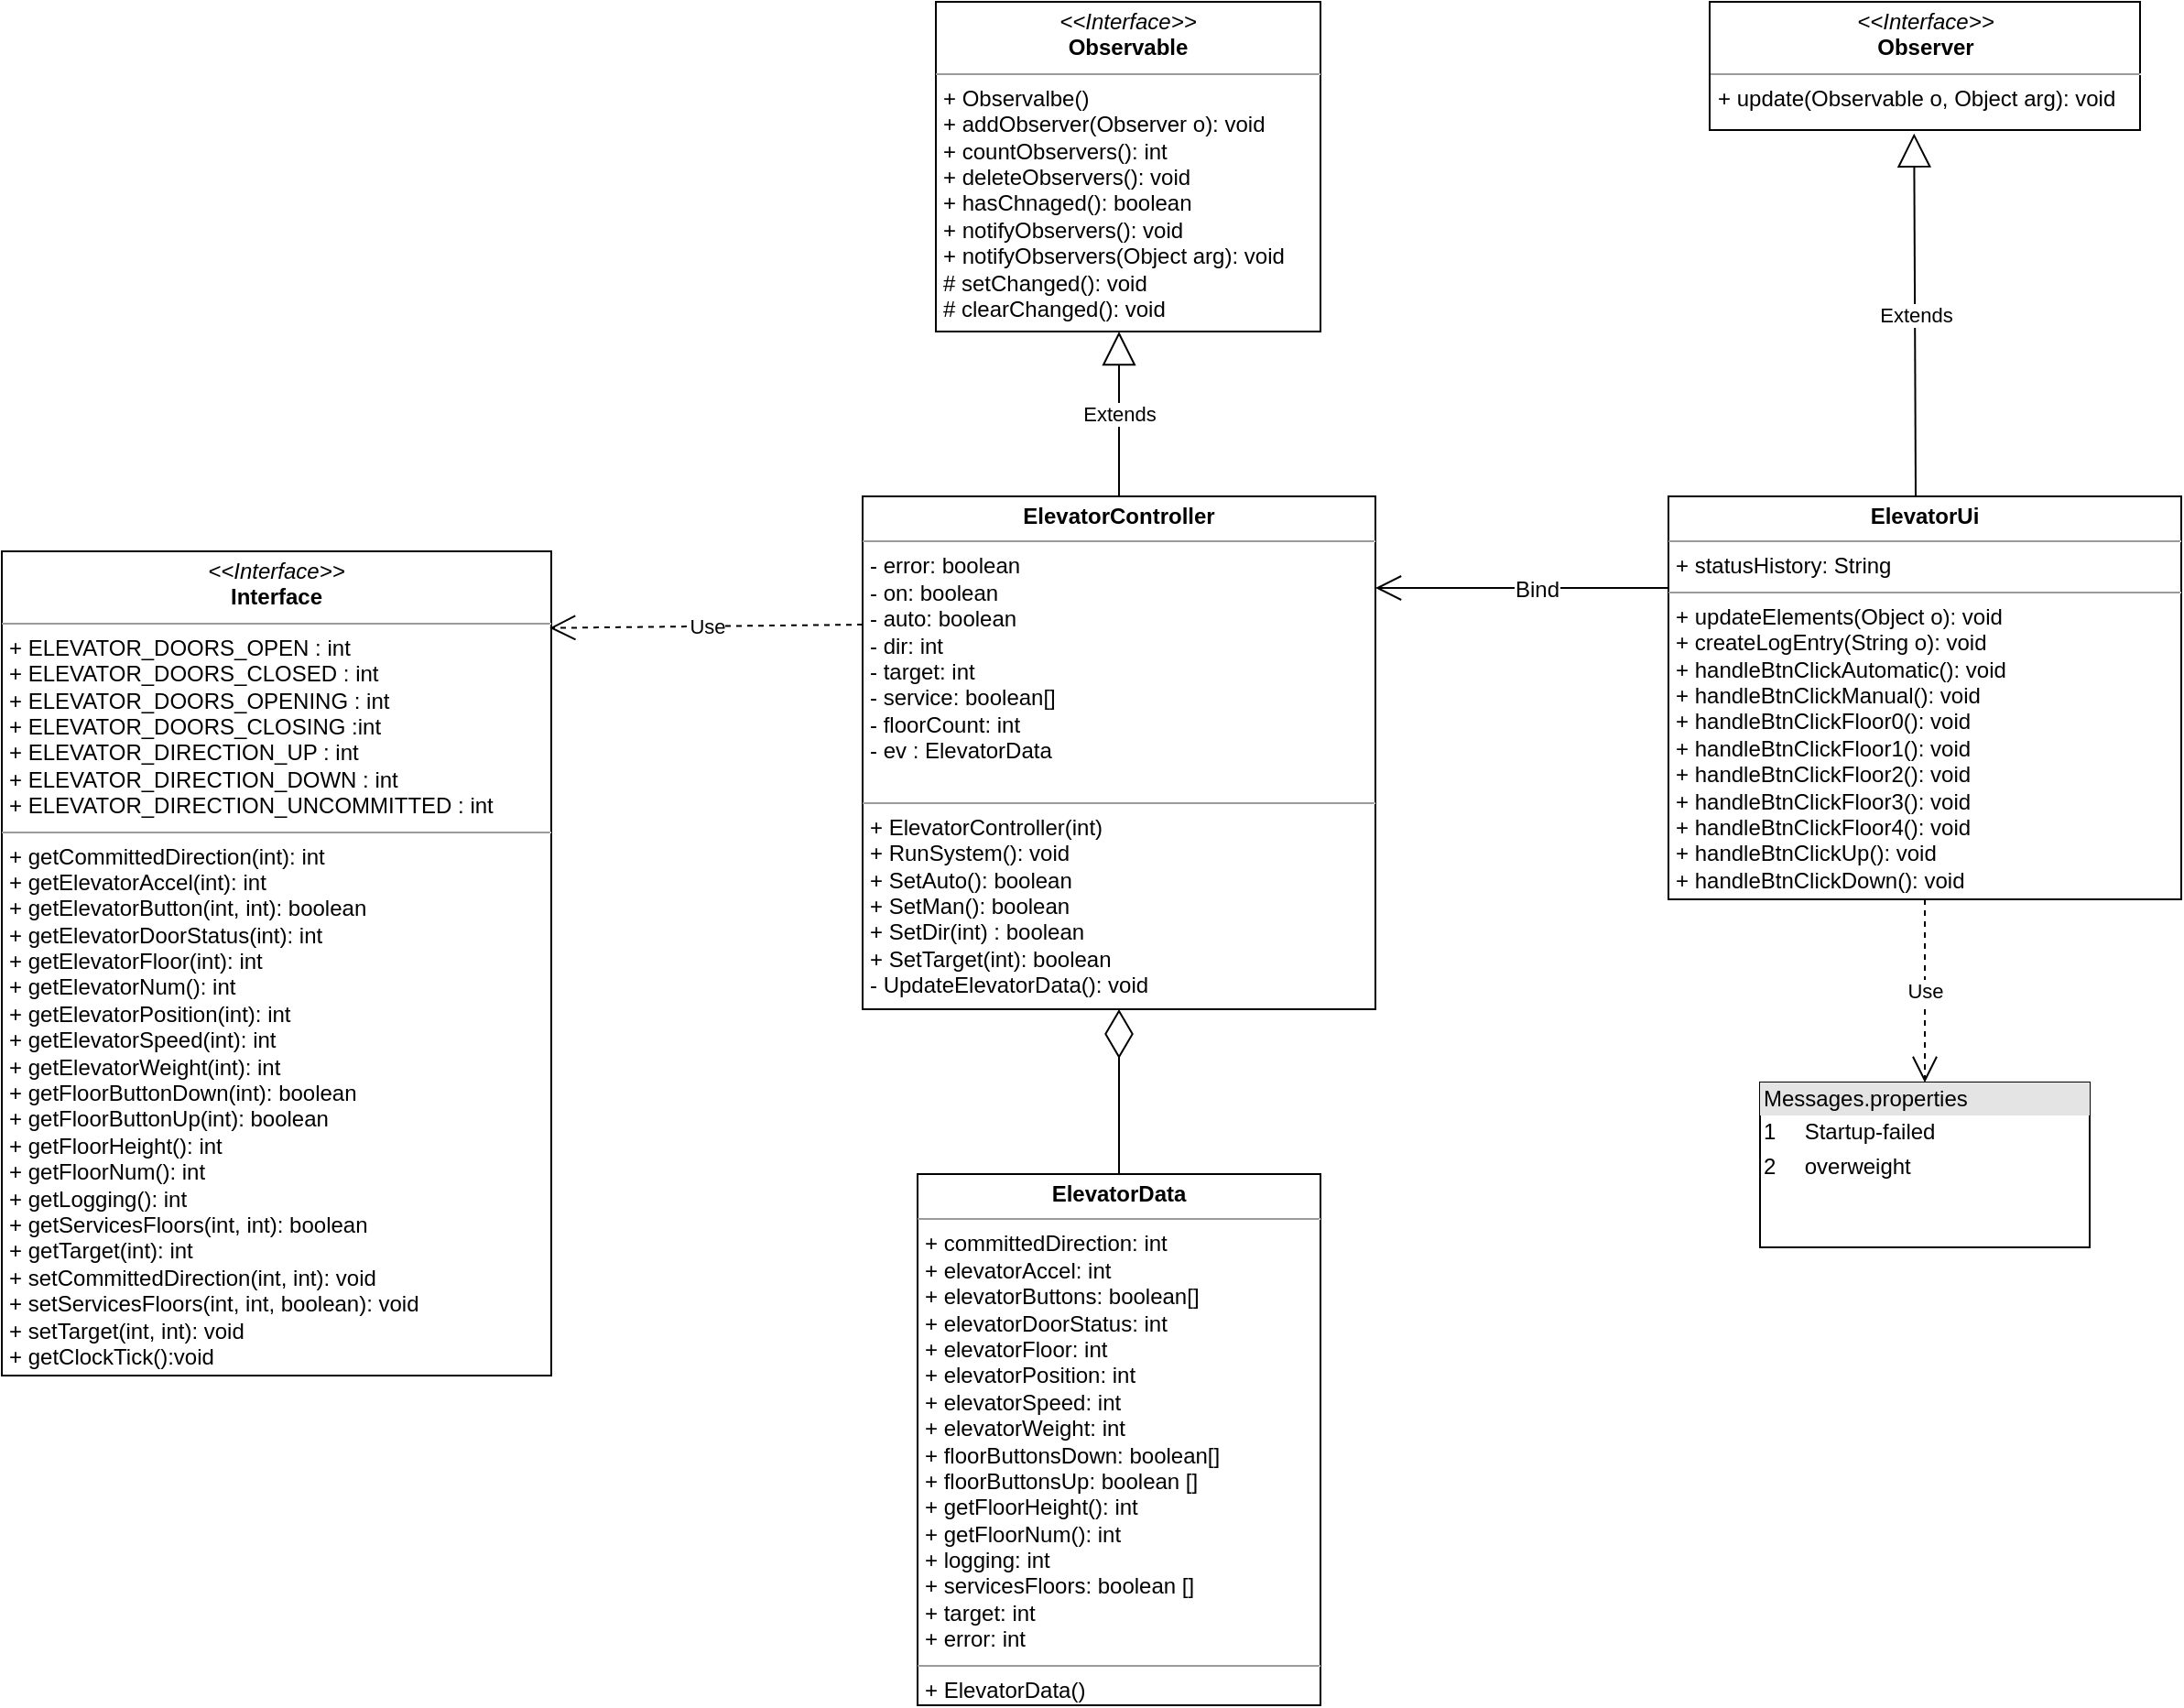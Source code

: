 <mxfile version="12.4.2" type="device" pages="1"><diagram name="Page-1" id="9f46799a-70d6-7492-0946-bef42562c5a5"><mxGraphModel dx="652" dy="847" grid="1" gridSize="10" guides="1" tooltips="1" connect="1" arrows="1" fold="1" page="1" pageScale="1" pageWidth="1654" pageHeight="1169" background="#ffffff" math="0" shadow="0"><root><mxCell id="0"/><mxCell id="1" parent="0"/><mxCell id="Hpoyc9-WSp6cA8vQTSdv-34" value="&lt;p style=&quot;margin: 0px ; margin-top: 4px ; text-align: center&quot;&gt;&lt;b&gt;ElevatorController&lt;/b&gt;&lt;/p&gt;&lt;hr size=&quot;1&quot;&gt;&lt;p style=&quot;margin: 0px ; margin-left: 4px&quot;&gt;- error: boolean&lt;/p&gt;&lt;p style=&quot;margin: 0px ; margin-left: 4px&quot;&gt;- on: boolean&lt;/p&gt;&lt;p style=&quot;margin: 0px ; margin-left: 4px&quot;&gt;- auto: boolean&lt;/p&gt;&lt;p style=&quot;margin: 0px ; margin-left: 4px&quot;&gt;- dir: int&lt;/p&gt;&lt;p style=&quot;margin: 0px ; margin-left: 4px&quot;&gt;- target: int&lt;/p&gt;&lt;p style=&quot;margin: 0px ; margin-left: 4px&quot;&gt;- service: boolean[]&lt;/p&gt;&lt;p style=&quot;margin: 0px ; margin-left: 4px&quot;&gt;- floorCount: int&amp;nbsp;&amp;nbsp;&lt;/p&gt;&lt;p style=&quot;margin: 0px ; margin-left: 4px&quot;&gt;- ev : ElevatorData&amp;nbsp;&lt;/p&gt;&lt;b style=&quot;text-align: center&quot;&gt;&lt;br&gt;&lt;/b&gt;&lt;hr size=&quot;1&quot;&gt;&lt;p style=&quot;margin: 0px ; margin-left: 4px&quot;&gt;+ ElevatorController(int)&lt;/p&gt;&lt;p style=&quot;margin: 0px ; margin-left: 4px&quot;&gt;+ RunSystem(): void&lt;/p&gt;&lt;p style=&quot;margin: 0px 0px 0px 4px&quot;&gt;+ SetAuto(): boolean&lt;/p&gt;&lt;p style=&quot;margin: 0px 0px 0px 4px&quot;&gt;+ SetMan(): boolean&lt;br&gt;&lt;/p&gt;&lt;p style=&quot;margin: 0px 0px 0px 4px&quot;&gt;+ SetDir(int) : boolean&lt;/p&gt;&lt;div&gt;&lt;p style=&quot;margin: 0px 0px 0px 4px&quot;&gt;+ SetTarget(int):&amp;nbsp;&lt;span&gt;boolean&lt;/span&gt;&lt;/p&gt;&lt;/div&gt;&lt;p style=&quot;margin: 0px ; margin-left: 4px&quot;&gt;- UpdateElevatorData(): void&lt;/p&gt;&lt;p style=&quot;margin: 0px ; margin-left: 4px&quot;&gt;&lt;br&gt;&lt;/p&gt;&lt;p style=&quot;margin: 0px ; margin-left: 4px&quot;&gt;&lt;br&gt;&lt;/p&gt;&lt;p style=&quot;margin: 0px ; margin-left: 4px&quot;&gt;&lt;br&gt;&lt;/p&gt;" style="verticalAlign=top;align=left;overflow=fill;fontSize=12;fontFamily=Helvetica;html=1;" parent="1" vertex="1"><mxGeometry x="860" y="510" width="280" height="280" as="geometry"/></mxCell><mxCell id="r5dNjyVJIuqeDngbLczi-1" value="&lt;p style=&quot;margin: 0px ; margin-top: 4px ; text-align: center&quot;&gt;&lt;i&gt;&amp;lt;&amp;lt;Interface&amp;gt;&amp;gt;&lt;/i&gt;&lt;br&gt;&lt;b&gt;Interface&lt;/b&gt;&lt;/p&gt;&lt;hr size=&quot;1&quot;&gt;&lt;p style=&quot;margin: 0px ; margin-left: 4px&quot;&gt;+ ELEVATOR_DOORS_OPEN : int&lt;span style=&quot;white-space: pre&quot;&gt;&#9;&lt;/span&gt;&lt;/p&gt;&lt;p style=&quot;margin: 0px ; margin-left: 4px&quot;&gt;&lt;span&gt;+ ELEVATOR_DOORS_CLOSED : int&lt;/span&gt;&lt;br&gt;&lt;/p&gt;&lt;p style=&quot;margin: 0px ; margin-left: 4px&quot;&gt;&lt;span&gt;+ ELEVATOR_DOORS_OPENING : int&lt;/span&gt;&lt;/p&gt;&lt;p style=&quot;margin: 0px ; margin-left: 4px&quot;&gt;&lt;span&gt;+ ELEVATOR_DOORS_CLOSING :int&lt;/span&gt;&lt;/p&gt;&lt;p style=&quot;margin: 0px ; margin-left: 4px&quot;&gt;&lt;span&gt;+ ELEVATOR_DIRECTION_UP : int&lt;/span&gt;&lt;span style=&quot;white-space: pre&quot;&gt;&#9;&#9;&#9;&#9;&lt;/span&gt;&lt;br&gt;&lt;/p&gt;&lt;p style=&quot;margin: 0px ; margin-left: 4px&quot;&gt;&lt;span&gt;+ ELEVATOR_DIRECTION_DOWN : int&lt;/span&gt;&lt;span style=&quot;white-space: pre&quot;&gt;&#9;&#9;&#9;&lt;/span&gt;&lt;/p&gt;&lt;p style=&quot;margin: 0px ; margin-left: 4px&quot;&gt;&lt;span&gt;+ ELEVATOR_DIRECTION_UNCOMMITTED : int&lt;/span&gt;&lt;span style=&quot;white-space: pre&quot;&gt;&#9;&#9;&lt;/span&gt;&lt;/p&gt;&lt;hr size=&quot;1&quot;&gt;&lt;p style=&quot;margin: 0px 0px 0px 4px&quot;&gt;&lt;span style=&quot;white-space: normal&quot;&gt;+ getCommittedDirection(int): int&lt;/span&gt;&lt;br&gt;&lt;/p&gt;&lt;p style=&quot;margin: 0px 0px 0px 4px&quot;&gt;&lt;span style=&quot;white-space: normal&quot;&gt;+ getElevatorAccel(int): int&lt;/span&gt;&lt;span style=&quot;white-space: normal&quot;&gt;&lt;br&gt;&lt;/span&gt;&lt;/p&gt;&lt;p style=&quot;margin: 0px 0px 0px 4px&quot;&gt;&lt;span style=&quot;white-space: normal&quot;&gt;+ getElevatorButton(int, int): boolean&lt;/span&gt;&lt;br&gt;&lt;/p&gt;&lt;p style=&quot;margin: 0px 0px 0px 4px&quot;&gt;&lt;span style=&quot;white-space: normal&quot;&gt;+ getElevatorDoorStatus(int): int&lt;/span&gt;&lt;span style=&quot;white-space: normal&quot;&gt;&lt;br&gt;&lt;/span&gt;&lt;/p&gt;&lt;p style=&quot;margin: 0px 0px 0px 4px&quot;&gt;&lt;span style=&quot;white-space: normal&quot;&gt;+ getElevatorFloor(int): int&lt;/span&gt;&lt;span style=&quot;white-space: normal&quot;&gt;&lt;br&gt;&lt;/span&gt;&lt;/p&gt;&lt;p style=&quot;margin: 0px 0px 0px 4px&quot;&gt;&lt;span style=&quot;white-space: normal&quot;&gt;+ getElevatorNum(): int&lt;/span&gt;&lt;span style=&quot;white-space: normal&quot;&gt;&lt;br&gt;&lt;/span&gt;&lt;/p&gt;&lt;p style=&quot;margin: 0px 0px 0px 4px&quot;&gt;&lt;span style=&quot;white-space: normal&quot;&gt;+ getElevatorPosition(int): int&lt;/span&gt;&lt;span style=&quot;white-space: normal&quot;&gt;&lt;br&gt;&lt;/span&gt;&lt;/p&gt;&lt;p style=&quot;margin: 0px 0px 0px 4px&quot;&gt;&lt;span style=&quot;white-space: normal&quot;&gt;+ getElevatorSpeed(int): int&lt;/span&gt;&lt;span style=&quot;white-space: normal&quot;&gt;&lt;br&gt;&lt;/span&gt;&lt;/p&gt;&lt;p style=&quot;margin: 0px 0px 0px 4px&quot;&gt;&lt;span style=&quot;white-space: normal&quot;&gt;+ getElevatorWeight(int): int&lt;/span&gt;&lt;span style=&quot;white-space: normal&quot;&gt;&lt;br&gt;&lt;/span&gt;&lt;/p&gt;&lt;p style=&quot;margin: 0px 0px 0px 4px&quot;&gt;&lt;span style=&quot;white-space: normal&quot;&gt;+ getFloorButtonDown(int): boolean&lt;/span&gt;&lt;span style=&quot;white-space: normal&quot;&gt;&lt;br&gt;&lt;/span&gt;&lt;/p&gt;&lt;p style=&quot;margin: 0px 0px 0px 4px&quot;&gt;&lt;span style=&quot;white-space: normal&quot;&gt;+ getFloorButtonUp(int): boolean&lt;/span&gt;&lt;span style=&quot;white-space: normal&quot;&gt;&lt;br&gt;&lt;/span&gt;&lt;/p&gt;&lt;p style=&quot;margin: 0px 0px 0px 4px&quot;&gt;&lt;span style=&quot;white-space: normal&quot;&gt;+ getFloorHeight(): int&lt;/span&gt;&lt;span style=&quot;white-space: normal&quot;&gt;&lt;br&gt;&lt;/span&gt;&lt;/p&gt;&lt;p style=&quot;margin: 0px 0px 0px 4px&quot;&gt;&lt;span style=&quot;white-space: normal&quot;&gt;+ getFloorNum(): int&lt;/span&gt;&lt;span style=&quot;white-space: normal&quot;&gt;&lt;br&gt;&lt;/span&gt;&lt;/p&gt;&lt;p style=&quot;margin: 0px 0px 0px 4px&quot;&gt;&lt;span style=&quot;white-space: normal&quot;&gt;+ getLogging(): int&lt;/span&gt;&lt;span style=&quot;white-space: normal&quot;&gt;&lt;br&gt;&lt;/span&gt;&lt;/p&gt;&lt;p style=&quot;margin: 0px 0px 0px 4px&quot;&gt;&lt;span style=&quot;white-space: normal&quot;&gt;+ getServicesFloors(int, int): boolean&lt;/span&gt;&lt;span style=&quot;white-space: normal&quot;&gt;&lt;br&gt;&lt;/span&gt;&lt;/p&gt;&lt;p style=&quot;margin: 0px 0px 0px 4px&quot;&gt;&lt;span style=&quot;white-space: normal&quot;&gt;+ getTarget(int): int&lt;/span&gt;&lt;span style=&quot;white-space: normal&quot;&gt;&lt;br&gt;&lt;/span&gt;&lt;/p&gt;&lt;p style=&quot;margin: 0px 0px 0px 4px&quot;&gt;&lt;span style=&quot;white-space: normal&quot;&gt;+ setCommittedDirection(int, int): void&lt;/span&gt;&lt;span style=&quot;white-space: normal&quot;&gt;&lt;br&gt;&lt;/span&gt;&lt;/p&gt;&lt;p style=&quot;margin: 0px 0px 0px 4px&quot;&gt;&lt;span style=&quot;white-space: normal&quot;&gt;+ setServicesFloors(int, int, boolean): void&lt;/span&gt;&lt;span style=&quot;white-space: normal&quot;&gt;&lt;br&gt;&lt;/span&gt;&lt;/p&gt;&lt;p style=&quot;margin: 0px 0px 0px 4px&quot;&gt;&lt;span style=&quot;white-space: normal&quot;&gt;+ setTarget(int, int): void&lt;/span&gt;&lt;br&gt;&lt;/p&gt;&lt;p style=&quot;margin: 0px 0px 0px 4px&quot;&gt;+&amp;nbsp;getClockTick():void&lt;/p&gt;" style="verticalAlign=top;align=left;overflow=fill;fontSize=12;fontFamily=Helvetica;html=1;" vertex="1" parent="1"><mxGeometry x="390" y="540" width="300" height="450" as="geometry"/></mxCell><mxCell id="r5dNjyVJIuqeDngbLczi-3" value="Use" style="endArrow=open;endSize=12;dashed=1;html=1;entryX=0.997;entryY=0.093;entryDx=0;entryDy=0;entryPerimeter=0;exitX=0;exitY=0.25;exitDx=0;exitDy=0;" edge="1" parent="1" source="Hpoyc9-WSp6cA8vQTSdv-34" target="r5dNjyVJIuqeDngbLczi-1"><mxGeometry width="160" relative="1" as="geometry"><mxPoint x="610" y="990" as="sourcePoint"/><mxPoint x="770" y="990" as="targetPoint"/></mxGeometry></mxCell><mxCell id="r5dNjyVJIuqeDngbLczi-4" value="&lt;p style=&quot;margin: 0px ; margin-top: 4px ; text-align: center&quot;&gt;&lt;i&gt;&amp;lt;&amp;lt;Interface&amp;gt;&amp;gt;&lt;/i&gt;&lt;br&gt;&lt;b&gt;Observer&lt;/b&gt;&lt;/p&gt;&lt;hr size=&quot;1&quot;&gt;&lt;p style=&quot;margin: 0px ; margin-left: 4px&quot;&gt;&lt;/p&gt;&lt;p style=&quot;margin: 0px ; margin-left: 4px&quot;&gt;+ update(Observable o, Object arg): void&lt;br&gt;&lt;br&gt;&lt;/p&gt;" style="verticalAlign=top;align=left;overflow=fill;fontSize=12;fontFamily=Helvetica;html=1;" vertex="1" parent="1"><mxGeometry x="1322.5" y="240" width="235" height="70" as="geometry"/></mxCell><mxCell id="r5dNjyVJIuqeDngbLczi-5" value="&lt;p style=&quot;margin: 0px ; margin-top: 4px ; text-align: center&quot;&gt;&lt;i&gt;&amp;lt;&amp;lt;Interface&amp;gt;&amp;gt;&lt;/i&gt;&lt;br&gt;&lt;b&gt;Observable&lt;/b&gt;&lt;/p&gt;&lt;hr size=&quot;1&quot;&gt;&lt;p style=&quot;margin: 0px ; margin-left: 4px&quot;&gt;&lt;/p&gt;&lt;p style=&quot;margin: 0px ; margin-left: 4px&quot;&gt;+ Observalbe()&lt;/p&gt;&lt;p style=&quot;margin: 0px ; margin-left: 4px&quot;&gt;+ addObserver(Observer o): void&lt;br&gt;&lt;/p&gt;&lt;p style=&quot;margin: 0px ; margin-left: 4px&quot;&gt;+ countObservers(): int&lt;br&gt;&lt;/p&gt;&lt;p style=&quot;margin: 0px ; margin-left: 4px&quot;&gt;+ deleteObservers(): void&lt;br&gt;&lt;/p&gt;&lt;p style=&quot;margin: 0px ; margin-left: 4px&quot;&gt;+ hasChnaged(): boolean&lt;br&gt;&lt;/p&gt;&lt;p style=&quot;margin: 0px ; margin-left: 4px&quot;&gt;+ notifyObservers(): void&lt;br&gt;&lt;/p&gt;&lt;p style=&quot;margin: 0px ; margin-left: 4px&quot;&gt;+ notifyObservers(Object arg): void&lt;br&gt;&lt;/p&gt;&lt;p style=&quot;margin: 0px ; margin-left: 4px&quot;&gt;# setChanged(): void&lt;br&gt;&lt;/p&gt;&lt;p style=&quot;margin: 0px ; margin-left: 4px&quot;&gt;# clearChanged(): void&lt;br&gt;&lt;/p&gt;" style="verticalAlign=top;align=left;overflow=fill;fontSize=12;fontFamily=Helvetica;html=1;" vertex="1" parent="1"><mxGeometry x="900" y="240" width="210" height="180" as="geometry"/></mxCell><mxCell id="r5dNjyVJIuqeDngbLczi-7" value="&lt;p style=&quot;margin: 0px ; margin-top: 4px ; text-align: center&quot;&gt;&lt;b&gt;ElevatorUi&lt;/b&gt;&lt;/p&gt;&lt;hr size=&quot;1&quot;&gt;&lt;p style=&quot;margin: 0px ; margin-left: 4px&quot;&gt;+ statusHistory: String&lt;/p&gt;&lt;hr size=&quot;1&quot;&gt;&lt;p style=&quot;margin: 0px ; margin-left: 4px&quot;&gt;+ updateElements(Object o): void&lt;/p&gt;&lt;p style=&quot;margin: 0px ; margin-left: 4px&quot;&gt;+ createLogEntry(String o): void&lt;br&gt;&lt;/p&gt;&lt;p style=&quot;margin: 0px ; margin-left: 4px&quot;&gt;+&amp;nbsp;handleBtnClickAutomatic(): void&amp;nbsp;&lt;/p&gt;&lt;p style=&quot;margin: 0px ; margin-left: 4px&quot;&gt;+&amp;nbsp;handleBtnClickManual(): void&lt;br&gt;&lt;/p&gt;&lt;p style=&quot;margin: 0px ; margin-left: 4px&quot;&gt;+&amp;nbsp;handleBtnClickFloor0(): void&lt;br&gt;&lt;/p&gt;&lt;p style=&quot;margin: 0px ; margin-left: 4px&quot;&gt;+&amp;nbsp;handleBtnClickFloor1(): void&lt;br&gt;&lt;/p&gt;&lt;p style=&quot;margin: 0px ; margin-left: 4px&quot;&gt;+&amp;nbsp;handleBtnClickFloor2(): void&lt;br&gt;&lt;/p&gt;&lt;p style=&quot;margin: 0px ; margin-left: 4px&quot;&gt;+&amp;nbsp;handleBtnClickFloor3(): void&lt;br&gt;&lt;/p&gt;&lt;p style=&quot;margin: 0px ; margin-left: 4px&quot;&gt;+&amp;nbsp;handleBtnClickFloor4(): void&lt;br&gt;&lt;/p&gt;&lt;p style=&quot;margin: 0px ; margin-left: 4px&quot;&gt;+&amp;nbsp;handleBtnClickUp(): void&lt;br&gt;&lt;/p&gt;&lt;p style=&quot;margin: 0px ; margin-left: 4px&quot;&gt;+&amp;nbsp;handleBtnClickDown(): void&lt;br&gt;&lt;/p&gt;" style="verticalAlign=top;align=left;overflow=fill;fontSize=12;fontFamily=Helvetica;html=1;" vertex="1" parent="1"><mxGeometry x="1300" y="510" width="280" height="220" as="geometry"/></mxCell><mxCell id="r5dNjyVJIuqeDngbLczi-12" value="Extends" style="endArrow=block;endSize=16;endFill=0;html=1;entryX=0.475;entryY=1.026;entryDx=0;entryDy=0;entryPerimeter=0;" edge="1" parent="1" target="r5dNjyVJIuqeDngbLczi-4"><mxGeometry width="160" relative="1" as="geometry"><mxPoint x="1435" y="510" as="sourcePoint"/><mxPoint x="1740" y="600" as="targetPoint"/><Array as="points"/></mxGeometry></mxCell><mxCell id="r5dNjyVJIuqeDngbLczi-13" value="Extends" style="endArrow=block;endSize=16;endFill=0;html=1;" edge="1" parent="1"><mxGeometry width="160" relative="1" as="geometry"><mxPoint x="1000" y="510" as="sourcePoint"/><mxPoint x="1000" y="420" as="targetPoint"/><Array as="points"/></mxGeometry></mxCell><mxCell id="r5dNjyVJIuqeDngbLczi-14" value="&lt;p style=&quot;margin: 0px ; margin-top: 4px ; text-align: center&quot;&gt;&lt;b&gt;ElevatorData&lt;/b&gt;&lt;/p&gt;&lt;hr size=&quot;1&quot;&gt;&lt;p style=&quot;margin: 0px ; margin-left: 4px&quot;&gt;+ c&lt;span style=&quot;white-space: normal&quot;&gt;ommittedDirection&lt;/span&gt;: int&lt;/p&gt;&lt;p style=&quot;margin: 0px 0px 0px 4px&quot;&gt;&lt;span style=&quot;white-space: normal&quot;&gt;+ elevatorAccel: int&lt;/span&gt;&lt;span style=&quot;white-space: normal&quot;&gt;&lt;br&gt;&lt;/span&gt;&lt;/p&gt;&lt;p style=&quot;margin: 0px 0px 0px 4px&quot;&gt;&lt;span style=&quot;white-space: normal&quot;&gt;+ elevatorButtons: boolean[]&lt;/span&gt;&lt;br&gt;&lt;/p&gt;&lt;p style=&quot;margin: 0px 0px 0px 4px&quot;&gt;&lt;span style=&quot;white-space: normal&quot;&gt;+ elevatorDoorStatus: int&lt;/span&gt;&lt;span style=&quot;white-space: normal&quot;&gt;&lt;br&gt;&lt;/span&gt;&lt;/p&gt;&lt;p style=&quot;margin: 0px 0px 0px 4px&quot;&gt;&lt;span style=&quot;white-space: normal&quot;&gt;+ elevatorFloor: int&lt;/span&gt;&lt;span style=&quot;white-space: normal&quot;&gt;&lt;br&gt;&lt;/span&gt;&lt;/p&gt;&lt;p style=&quot;margin: 0px 0px 0px 4px&quot;&gt;&lt;span style=&quot;white-space: normal&quot;&gt;+ elevatorPosition: int&lt;/span&gt;&lt;br&gt;&lt;/p&gt;&lt;p style=&quot;margin: 0px 0px 0px 4px&quot;&gt;&lt;span style=&quot;white-space: normal&quot;&gt;+ elevatorSpeed: int&lt;/span&gt;&lt;span style=&quot;white-space: normal&quot;&gt;&lt;br&gt;&lt;/span&gt;&lt;/p&gt;&lt;p style=&quot;margin: 0px 0px 0px 4px&quot;&gt;&lt;span style=&quot;white-space: normal&quot;&gt;+ elevatorWeight: int&lt;/span&gt;&lt;span style=&quot;white-space: normal&quot;&gt;&lt;br&gt;&lt;/span&gt;&lt;/p&gt;&lt;p style=&quot;margin: 0px 0px 0px 4px&quot;&gt;&lt;span style=&quot;white-space: normal&quot;&gt;+ floorButtonsDown: boolean[]&lt;/span&gt;&lt;span style=&quot;white-space: normal&quot;&gt;&lt;br&gt;&lt;/span&gt;&lt;/p&gt;&lt;p style=&quot;margin: 0px 0px 0px 4px&quot;&gt;&lt;span style=&quot;white-space: normal&quot;&gt;+ floorButtonsUp: boolean []&lt;/span&gt;&lt;span style=&quot;white-space: normal&quot;&gt;&lt;br&gt;&lt;/span&gt;&lt;/p&gt;&lt;p style=&quot;margin: 0px 0px 0px 4px&quot;&gt;&lt;span style=&quot;white-space: normal&quot;&gt;+ getFloorHeight(): int&lt;/span&gt;&lt;span style=&quot;white-space: normal&quot;&gt;&lt;br&gt;&lt;/span&gt;&lt;/p&gt;&lt;p style=&quot;margin: 0px 0px 0px 4px&quot;&gt;&lt;span style=&quot;white-space: normal&quot;&gt;+ getFloorNum(): int&lt;/span&gt;&lt;span style=&quot;white-space: normal&quot;&gt;&lt;br&gt;&lt;/span&gt;&lt;/p&gt;&lt;p style=&quot;margin: 0px 0px 0px 4px&quot;&gt;&lt;span style=&quot;white-space: normal&quot;&gt;+ logging: int&lt;/span&gt;&lt;span style=&quot;white-space: normal&quot;&gt;&lt;br&gt;&lt;/span&gt;&lt;/p&gt;&lt;p style=&quot;margin: 0px 0px 0px 4px&quot;&gt;&lt;span style=&quot;white-space: normal&quot;&gt;+ servicesFloors: boolean []&lt;/span&gt;&lt;span style=&quot;white-space: normal&quot;&gt;&lt;br&gt;&lt;/span&gt;&lt;/p&gt;&lt;p style=&quot;margin: 0px 0px 0px 4px&quot;&gt;&lt;span style=&quot;white-space: normal&quot;&gt;+ target: int&lt;/span&gt;&lt;/p&gt;&lt;p style=&quot;margin: 0px 0px 0px 4px&quot;&gt;&lt;span style=&quot;white-space: normal&quot;&gt;+ error: int&lt;/span&gt;&lt;span style=&quot;white-space: normal&quot;&gt;&lt;br&gt;&lt;/span&gt;&lt;/p&gt;&lt;hr size=&quot;1&quot;&gt;&lt;p style=&quot;margin: 0px ; margin-left: 4px&quot;&gt;+ ElevatorData()&lt;br&gt;&lt;/p&gt;" style="verticalAlign=top;align=left;overflow=fill;fontSize=12;fontFamily=Helvetica;html=1;" vertex="1" parent="1"><mxGeometry x="890" y="880" width="220" height="290" as="geometry"/></mxCell><mxCell id="r5dNjyVJIuqeDngbLczi-15" value="" style="endArrow=diamondThin;endFill=0;endSize=24;html=1;entryX=0.5;entryY=1;entryDx=0;entryDy=0;" edge="1" parent="1" source="r5dNjyVJIuqeDngbLczi-14" target="Hpoyc9-WSp6cA8vQTSdv-34"><mxGeometry width="160" relative="1" as="geometry"><mxPoint x="1240" y="830" as="sourcePoint"/><mxPoint x="1400" y="830" as="targetPoint"/></mxGeometry></mxCell><mxCell id="r5dNjyVJIuqeDngbLczi-21" value="" style="endArrow=open;endFill=1;endSize=12;html=1;" edge="1" parent="1"><mxGeometry width="160" relative="1" as="geometry"><mxPoint x="1300" y="560" as="sourcePoint"/><mxPoint x="1140" y="560" as="targetPoint"/></mxGeometry></mxCell><mxCell id="r5dNjyVJIuqeDngbLczi-23" value="Bind" style="text;html=1;align=center;verticalAlign=middle;resizable=0;points=[];;labelBackgroundColor=#ffffff;" vertex="1" connectable="0" parent="r5dNjyVJIuqeDngbLczi-21"><mxGeometry x="-0.098" y="1" relative="1" as="geometry"><mxPoint as="offset"/></mxGeometry></mxCell><mxCell id="r5dNjyVJIuqeDngbLczi-28" value="&lt;div style=&quot;box-sizing: border-box ; width: 100% ; background: #e4e4e4 ; padding: 2px&quot;&gt;Messages.properties&lt;/div&gt;&lt;table style=&quot;width: 100% ; font-size: 1em&quot; cellpadding=&quot;2&quot; cellspacing=&quot;0&quot;&gt;&lt;tbody&gt;&lt;tr&gt;&lt;td&gt;1&lt;/td&gt;&lt;td&gt;Startup-failed&lt;/td&gt;&lt;/tr&gt;&lt;tr&gt;&lt;td&gt;2&lt;/td&gt;&lt;td&gt;overweight&lt;/td&gt;&lt;/tr&gt;&lt;tr&gt;&lt;td&gt;&lt;/td&gt;&lt;td&gt;&lt;br&gt;&lt;/td&gt;&lt;/tr&gt;&lt;/tbody&gt;&lt;/table&gt;" style="verticalAlign=top;align=left;overflow=fill;html=1;" vertex="1" parent="1"><mxGeometry x="1350" y="830" width="180" height="90" as="geometry"/></mxCell><mxCell id="r5dNjyVJIuqeDngbLczi-29" value="Use" style="endArrow=open;endSize=12;dashed=1;html=1;exitX=0.5;exitY=1;exitDx=0;exitDy=0;entryX=0.5;entryY=0;entryDx=0;entryDy=0;" edge="1" parent="1" source="r5dNjyVJIuqeDngbLczi-7" target="r5dNjyVJIuqeDngbLczi-28"><mxGeometry width="160" relative="1" as="geometry"><mxPoint x="1350" y="790" as="sourcePoint"/><mxPoint x="1440" y="820" as="targetPoint"/></mxGeometry></mxCell></root></mxGraphModel></diagram></mxfile>